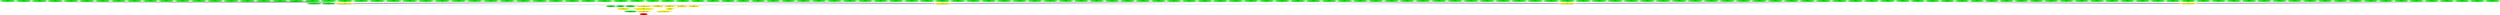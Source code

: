 digraph {
rankdir="BT"
ss_tail_light_16px_unflipped [fillcolor=green style="filled" label="<spriteset>\nss_tail_light_16px_unflipped"]
ss_tail_light_16px_flipped [fillcolor=green style="filled" label="<spriteset>\nss_tail_light_16px_flipped"]
ss_tail_light_empty_unflipped [fillcolor=green style="filled" label="<spriteset>\nss_tail_light_empty_unflipped"]
switch_graphics_layer_tail_light_16px [fillcolor=yellow style="filled" label="<switch>\nswitch_graphics_layer_tail_light_16px"]
switch_cargo_capacity_by_cargo_0 [fillcolor=yellow style="filled" label="<switch>\nswitch_cargo_capacity_by_cargo_0"]
switch_cargo_capacity_by_cargo_1 [fillcolor=yellow style="filled" label="<switch>\nswitch_cargo_capacity_by_cargo_1"]
switch_cargo_capacity_by_cargo_2 [fillcolor=yellow style="filled" label="<switch>\nswitch_cargo_capacity_by_cargo_2"]
switch_cargo_capacity_by_cargo_3 [fillcolor=yellow style="filled" label="<switch>\nswitch_cargo_capacity_by_cargo_3"]
switch_cargo_capacity [fillcolor=yellow style="filled" label="<switch>\nswitch_cargo_capacity"]
open_car_pony_gen_1A_ss_empty_unflipped [fillcolor=green style="filled" label="<spriteset>\nopen_car_pony_gen_1A_ss_empty_unflipped"]
open_car_pony_gen_1A_ss_loading_0_unflipped [fillcolor=green style="filled" label="<spriteset>\nopen_car_pony_gen_1A_ss_loading_0_unflipped"]
open_car_pony_gen_1A_ss_loaded_0_unflipped [fillcolor=green style="filled" label="<spriteset>\nopen_car_pony_gen_1A_ss_loaded_0_unflipped"]
open_car_pony_gen_1A_ss_loading_1_unflipped [fillcolor=green style="filled" label="<spriteset>\nopen_car_pony_gen_1A_ss_loading_1_unflipped"]
open_car_pony_gen_1A_ss_loaded_1_unflipped [fillcolor=green style="filled" label="<spriteset>\nopen_car_pony_gen_1A_ss_loaded_1_unflipped"]
open_car_pony_gen_1A_ss_loading_2_unflipped [fillcolor=green style="filled" label="<spriteset>\nopen_car_pony_gen_1A_ss_loading_2_unflipped"]
open_car_pony_gen_1A_ss_loaded_2_unflipped [fillcolor=green style="filled" label="<spriteset>\nopen_car_pony_gen_1A_ss_loaded_2_unflipped"]
open_car_pony_gen_1A_ss_loading_3_unflipped [fillcolor=green style="filled" label="<spriteset>\nopen_car_pony_gen_1A_ss_loading_3_unflipped"]
open_car_pony_gen_1A_ss_loaded_3_unflipped [fillcolor=green style="filled" label="<spriteset>\nopen_car_pony_gen_1A_ss_loaded_3_unflipped"]
open_car_pony_gen_1A_ss_loading_4_unflipped [fillcolor=green style="filled" label="<spriteset>\nopen_car_pony_gen_1A_ss_loading_4_unflipped"]
open_car_pony_gen_1A_ss_loaded_4_unflipped [fillcolor=green style="filled" label="<spriteset>\nopen_car_pony_gen_1A_ss_loaded_4_unflipped"]
open_car_pony_gen_1A_ss_loading_5_unflipped [fillcolor=green style="filled" label="<spriteset>\nopen_car_pony_gen_1A_ss_loading_5_unflipped"]
open_car_pony_gen_1A_ss_loaded_5_unflipped [fillcolor=green style="filled" label="<spriteset>\nopen_car_pony_gen_1A_ss_loaded_5_unflipped"]
open_car_pony_gen_1A_ss_loading_6_unflipped [fillcolor=green style="filled" label="<spriteset>\nopen_car_pony_gen_1A_ss_loading_6_unflipped"]
open_car_pony_gen_1A_ss_loaded_6_unflipped [fillcolor=green style="filled" label="<spriteset>\nopen_car_pony_gen_1A_ss_loaded_6_unflipped"]
open_car_pony_gen_1A_ss_loading_7_unflipped [fillcolor=green style="filled" label="<spriteset>\nopen_car_pony_gen_1A_ss_loading_7_unflipped"]
open_car_pony_gen_1A_ss_loaded_7_unflipped [fillcolor=green style="filled" label="<spriteset>\nopen_car_pony_gen_1A_ss_loaded_7_unflipped"]
open_car_pony_gen_1A_ss_loading_8_unflipped [fillcolor=green style="filled" label="<spriteset>\nopen_car_pony_gen_1A_ss_loading_8_unflipped"]
open_car_pony_gen_1A_ss_loaded_8_unflipped [fillcolor=green style="filled" label="<spriteset>\nopen_car_pony_gen_1A_ss_loaded_8_unflipped"]
open_car_pony_gen_1A_ss_loading_9_unflipped [fillcolor=green style="filled" label="<spriteset>\nopen_car_pony_gen_1A_ss_loading_9_unflipped"]
open_car_pony_gen_1A_ss_loaded_9_unflipped [fillcolor=green style="filled" label="<spriteset>\nopen_car_pony_gen_1A_ss_loaded_9_unflipped"]
open_car_pony_gen_1A_ss_loading_10_unflipped [fillcolor=green style="filled" label="<spriteset>\nopen_car_pony_gen_1A_ss_loading_10_unflipped"]
open_car_pony_gen_1A_ss_loaded_10_unflipped [fillcolor=green style="filled" label="<spriteset>\nopen_car_pony_gen_1A_ss_loaded_10_unflipped"]
open_car_pony_gen_1A_ss_loading_11_unflipped [fillcolor=green style="filled" label="<spriteset>\nopen_car_pony_gen_1A_ss_loading_11_unflipped"]
open_car_pony_gen_1A_ss_loaded_11_unflipped [fillcolor=green style="filled" label="<spriteset>\nopen_car_pony_gen_1A_ss_loaded_11_unflipped"]
open_car_pony_gen_1A_ss_loading_12_unflipped [fillcolor=green style="filled" label="<spriteset>\nopen_car_pony_gen_1A_ss_loading_12_unflipped"]
open_car_pony_gen_1A_ss_loaded_12_unflipped [fillcolor=green style="filled" label="<spriteset>\nopen_car_pony_gen_1A_ss_loaded_12_unflipped"]
open_car_pony_gen_1A_ss_loading_13_unflipped [fillcolor=green style="filled" label="<spriteset>\nopen_car_pony_gen_1A_ss_loading_13_unflipped"]
open_car_pony_gen_1A_ss_loaded_13_unflipped [fillcolor=green style="filled" label="<spriteset>\nopen_car_pony_gen_1A_ss_loaded_13_unflipped"]
open_car_pony_gen_1A_ss_loading_14_unflipped [fillcolor=green style="filled" label="<spriteset>\nopen_car_pony_gen_1A_ss_loading_14_unflipped"]
open_car_pony_gen_1A_ss_loaded_14_unflipped [fillcolor=green style="filled" label="<spriteset>\nopen_car_pony_gen_1A_ss_loaded_14_unflipped"]
open_car_pony_gen_1A_ss_loading_15_unflipped [fillcolor=green style="filled" label="<spriteset>\nopen_car_pony_gen_1A_ss_loading_15_unflipped"]
open_car_pony_gen_1A_ss_loaded_15_unflipped [fillcolor=green style="filled" label="<spriteset>\nopen_car_pony_gen_1A_ss_loaded_15_unflipped"]
open_car_pony_gen_1A_ss_loading_16_unflipped [fillcolor=green style="filled" label="<spriteset>\nopen_car_pony_gen_1A_ss_loading_16_unflipped"]
open_car_pony_gen_1A_ss_loaded_16_unflipped [fillcolor=green style="filled" label="<spriteset>\nopen_car_pony_gen_1A_ss_loaded_16_unflipped"]
open_car_pony_gen_1A_ss_loading_17_unflipped [fillcolor=green style="filled" label="<spriteset>\nopen_car_pony_gen_1A_ss_loading_17_unflipped"]
open_car_pony_gen_1A_ss_loaded_17_unflipped [fillcolor=green style="filled" label="<spriteset>\nopen_car_pony_gen_1A_ss_loaded_17_unflipped"]
open_car_pony_gen_1A_ss_loading_18_unflipped [fillcolor=green style="filled" label="<spriteset>\nopen_car_pony_gen_1A_ss_loading_18_unflipped"]
open_car_pony_gen_1A_ss_loaded_18_unflipped [fillcolor=green style="filled" label="<spriteset>\nopen_car_pony_gen_1A_ss_loaded_18_unflipped"]
open_car_pony_gen_1A_ss_loading_19_unflipped [fillcolor=green style="filled" label="<spriteset>\nopen_car_pony_gen_1A_ss_loading_19_unflipped"]
open_car_pony_gen_1A_ss_loaded_19_unflipped [fillcolor=green style="filled" label="<spriteset>\nopen_car_pony_gen_1A_ss_loaded_19_unflipped"]
open_car_pony_gen_1A_ss_loading_20_unflipped [fillcolor=green style="filled" label="<spriteset>\nopen_car_pony_gen_1A_ss_loading_20_unflipped"]
open_car_pony_gen_1A_ss_loaded_20_unflipped [fillcolor=green style="filled" label="<spriteset>\nopen_car_pony_gen_1A_ss_loaded_20_unflipped"]
open_car_pony_gen_1A_ss_loading_21_unflipped [fillcolor=green style="filled" label="<spriteset>\nopen_car_pony_gen_1A_ss_loading_21_unflipped"]
open_car_pony_gen_1A_ss_loaded_21_unflipped [fillcolor=green style="filled" label="<spriteset>\nopen_car_pony_gen_1A_ss_loaded_21_unflipped"]
open_car_pony_gen_1A_ss_loading_22_unflipped [fillcolor=green style="filled" label="<spriteset>\nopen_car_pony_gen_1A_ss_loading_22_unflipped"]
open_car_pony_gen_1A_ss_loaded_22_unflipped [fillcolor=green style="filled" label="<spriteset>\nopen_car_pony_gen_1A_ss_loaded_22_unflipped"]
open_car_pony_gen_1A_ss_loading_23_unflipped [fillcolor=green style="filled" label="<spriteset>\nopen_car_pony_gen_1A_ss_loading_23_unflipped"]
open_car_pony_gen_1A_ss_loaded_23_unflipped [fillcolor=green style="filled" label="<spriteset>\nopen_car_pony_gen_1A_ss_loaded_23_unflipped"]
open_car_pony_gen_1A_ss_loading_24_unflipped [fillcolor=green style="filled" label="<spriteset>\nopen_car_pony_gen_1A_ss_loading_24_unflipped"]
open_car_pony_gen_1A_ss_loaded_24_unflipped [fillcolor=green style="filled" label="<spriteset>\nopen_car_pony_gen_1A_ss_loaded_24_unflipped"]
open_car_pony_gen_1A_ss_loading_25_unflipped [fillcolor=green style="filled" label="<spriteset>\nopen_car_pony_gen_1A_ss_loading_25_unflipped"]
open_car_pony_gen_1A_ss_loaded_25_unflipped [fillcolor=green style="filled" label="<spriteset>\nopen_car_pony_gen_1A_ss_loaded_25_unflipped"]
open_car_pony_gen_1A_ss_loading_26_unflipped [fillcolor=green style="filled" label="<spriteset>\nopen_car_pony_gen_1A_ss_loading_26_unflipped"]
open_car_pony_gen_1A_ss_loaded_26_unflipped [fillcolor=green style="filled" label="<spriteset>\nopen_car_pony_gen_1A_ss_loaded_26_unflipped"]
open_car_pony_gen_1A_ss_loading_27_unflipped [fillcolor=green style="filled" label="<spriteset>\nopen_car_pony_gen_1A_ss_loading_27_unflipped"]
open_car_pony_gen_1A_ss_loaded_27_unflipped [fillcolor=green style="filled" label="<spriteset>\nopen_car_pony_gen_1A_ss_loaded_27_unflipped"]
open_car_pony_gen_1A_ss_loading_28_unflipped [fillcolor=green style="filled" label="<spriteset>\nopen_car_pony_gen_1A_ss_loading_28_unflipped"]
open_car_pony_gen_1A_ss_loaded_28_unflipped [fillcolor=green style="filled" label="<spriteset>\nopen_car_pony_gen_1A_ss_loaded_28_unflipped"]
open_car_pony_gen_1A_ss_loading_29_unflipped [fillcolor=green style="filled" label="<spriteset>\nopen_car_pony_gen_1A_ss_loading_29_unflipped"]
open_car_pony_gen_1A_ss_loaded_29_unflipped [fillcolor=green style="filled" label="<spriteset>\nopen_car_pony_gen_1A_ss_loaded_29_unflipped"]
open_car_pony_gen_1A_ss_loading_30_unflipped [fillcolor=green style="filled" label="<spriteset>\nopen_car_pony_gen_1A_ss_loading_30_unflipped"]
open_car_pony_gen_1A_ss_loaded_30_unflipped [fillcolor=green style="filled" label="<spriteset>\nopen_car_pony_gen_1A_ss_loaded_30_unflipped"]
open_car_pony_gen_1A_ss_loading_31_unflipped [fillcolor=green style="filled" label="<spriteset>\nopen_car_pony_gen_1A_ss_loading_31_unflipped"]
open_car_pony_gen_1A_ss_loaded_31_unflipped [fillcolor=green style="filled" label="<spriteset>\nopen_car_pony_gen_1A_ss_loaded_31_unflipped"]
open_car_pony_gen_1A_ss_loading_32_unflipped [fillcolor=green style="filled" label="<spriteset>\nopen_car_pony_gen_1A_ss_loading_32_unflipped"]
open_car_pony_gen_1A_ss_loaded_32_unflipped [fillcolor=green style="filled" label="<spriteset>\nopen_car_pony_gen_1A_ss_loaded_32_unflipped"]
open_car_pony_gen_1A_ss_loading_33_unflipped [fillcolor=green style="filled" label="<spriteset>\nopen_car_pony_gen_1A_ss_loading_33_unflipped"]
open_car_pony_gen_1A_ss_loaded_33_unflipped [fillcolor=green style="filled" label="<spriteset>\nopen_car_pony_gen_1A_ss_loaded_33_unflipped"]
open_car_pony_gen_1A_ss_loading_34_unflipped [fillcolor=green style="filled" label="<spriteset>\nopen_car_pony_gen_1A_ss_loading_34_unflipped"]
open_car_pony_gen_1A_ss_loaded_34_unflipped [fillcolor=green style="filled" label="<spriteset>\nopen_car_pony_gen_1A_ss_loaded_34_unflipped"]
open_car_pony_gen_1A_ss_loading_35_unflipped [fillcolor=green style="filled" label="<spriteset>\nopen_car_pony_gen_1A_ss_loading_35_unflipped"]
open_car_pony_gen_1A_ss_loaded_35_unflipped [fillcolor=green style="filled" label="<spriteset>\nopen_car_pony_gen_1A_ss_loaded_35_unflipped"]
open_car_pony_gen_1A_ss_loading_36_unflipped [fillcolor=green style="filled" label="<spriteset>\nopen_car_pony_gen_1A_ss_loading_36_unflipped"]
open_car_pony_gen_1A_ss_loaded_36_unflipped [fillcolor=green style="filled" label="<spriteset>\nopen_car_pony_gen_1A_ss_loaded_36_unflipped"]
open_car_pony_gen_1A_ss_loading_37_unflipped [fillcolor=green style="filled" label="<spriteset>\nopen_car_pony_gen_1A_ss_loading_37_unflipped"]
open_car_pony_gen_1A_ss_loaded_37_unflipped [fillcolor=green style="filled" label="<spriteset>\nopen_car_pony_gen_1A_ss_loaded_37_unflipped"]
open_car_pony_gen_1A_ss_loading_38_unflipped [fillcolor=green style="filled" label="<spriteset>\nopen_car_pony_gen_1A_ss_loading_38_unflipped"]
open_car_pony_gen_1A_ss_loaded_38_unflipped [fillcolor=green style="filled" label="<spriteset>\nopen_car_pony_gen_1A_ss_loaded_38_unflipped"]
open_car_pony_gen_1A_ss_loading_39_unflipped [fillcolor=green style="filled" label="<spriteset>\nopen_car_pony_gen_1A_ss_loading_39_unflipped"]
open_car_pony_gen_1A_ss_loaded_39_unflipped [fillcolor=green style="filled" label="<spriteset>\nopen_car_pony_gen_1A_ss_loaded_39_unflipped"]
open_car_pony_gen_1A_ss_empty_flipped [fillcolor=green style="filled" label="<spriteset>\nopen_car_pony_gen_1A_ss_empty_flipped"]
open_car_pony_gen_1A_ss_loading_0_flipped [fillcolor=green style="filled" label="<spriteset>\nopen_car_pony_gen_1A_ss_loading_0_flipped"]
open_car_pony_gen_1A_ss_loaded_0_flipped [fillcolor=green style="filled" label="<spriteset>\nopen_car_pony_gen_1A_ss_loaded_0_flipped"]
open_car_pony_gen_1A_ss_loading_1_flipped [fillcolor=green style="filled" label="<spriteset>\nopen_car_pony_gen_1A_ss_loading_1_flipped"]
open_car_pony_gen_1A_ss_loaded_1_flipped [fillcolor=green style="filled" label="<spriteset>\nopen_car_pony_gen_1A_ss_loaded_1_flipped"]
open_car_pony_gen_1A_ss_loading_2_flipped [fillcolor=green style="filled" label="<spriteset>\nopen_car_pony_gen_1A_ss_loading_2_flipped"]
open_car_pony_gen_1A_ss_loaded_2_flipped [fillcolor=green style="filled" label="<spriteset>\nopen_car_pony_gen_1A_ss_loaded_2_flipped"]
open_car_pony_gen_1A_ss_loading_3_flipped [fillcolor=green style="filled" label="<spriteset>\nopen_car_pony_gen_1A_ss_loading_3_flipped"]
open_car_pony_gen_1A_ss_loaded_3_flipped [fillcolor=green style="filled" label="<spriteset>\nopen_car_pony_gen_1A_ss_loaded_3_flipped"]
open_car_pony_gen_1A_ss_loading_4_flipped [fillcolor=green style="filled" label="<spriteset>\nopen_car_pony_gen_1A_ss_loading_4_flipped"]
open_car_pony_gen_1A_ss_loaded_4_flipped [fillcolor=green style="filled" label="<spriteset>\nopen_car_pony_gen_1A_ss_loaded_4_flipped"]
open_car_pony_gen_1A_ss_loading_5_flipped [fillcolor=green style="filled" label="<spriteset>\nopen_car_pony_gen_1A_ss_loading_5_flipped"]
open_car_pony_gen_1A_ss_loaded_5_flipped [fillcolor=green style="filled" label="<spriteset>\nopen_car_pony_gen_1A_ss_loaded_5_flipped"]
open_car_pony_gen_1A_ss_loading_6_flipped [fillcolor=green style="filled" label="<spriteset>\nopen_car_pony_gen_1A_ss_loading_6_flipped"]
open_car_pony_gen_1A_ss_loaded_6_flipped [fillcolor=green style="filled" label="<spriteset>\nopen_car_pony_gen_1A_ss_loaded_6_flipped"]
open_car_pony_gen_1A_ss_loading_7_flipped [fillcolor=green style="filled" label="<spriteset>\nopen_car_pony_gen_1A_ss_loading_7_flipped"]
open_car_pony_gen_1A_ss_loaded_7_flipped [fillcolor=green style="filled" label="<spriteset>\nopen_car_pony_gen_1A_ss_loaded_7_flipped"]
open_car_pony_gen_1A_ss_loading_8_flipped [fillcolor=green style="filled" label="<spriteset>\nopen_car_pony_gen_1A_ss_loading_8_flipped"]
open_car_pony_gen_1A_ss_loaded_8_flipped [fillcolor=green style="filled" label="<spriteset>\nopen_car_pony_gen_1A_ss_loaded_8_flipped"]
open_car_pony_gen_1A_ss_loading_9_flipped [fillcolor=green style="filled" label="<spriteset>\nopen_car_pony_gen_1A_ss_loading_9_flipped"]
open_car_pony_gen_1A_ss_loaded_9_flipped [fillcolor=green style="filled" label="<spriteset>\nopen_car_pony_gen_1A_ss_loaded_9_flipped"]
open_car_pony_gen_1A_ss_loading_10_flipped [fillcolor=green style="filled" label="<spriteset>\nopen_car_pony_gen_1A_ss_loading_10_flipped"]
open_car_pony_gen_1A_ss_loaded_10_flipped [fillcolor=green style="filled" label="<spriteset>\nopen_car_pony_gen_1A_ss_loaded_10_flipped"]
open_car_pony_gen_1A_ss_loading_11_flipped [fillcolor=green style="filled" label="<spriteset>\nopen_car_pony_gen_1A_ss_loading_11_flipped"]
open_car_pony_gen_1A_ss_loaded_11_flipped [fillcolor=green style="filled" label="<spriteset>\nopen_car_pony_gen_1A_ss_loaded_11_flipped"]
open_car_pony_gen_1A_ss_loading_12_flipped [fillcolor=green style="filled" label="<spriteset>\nopen_car_pony_gen_1A_ss_loading_12_flipped"]
open_car_pony_gen_1A_ss_loaded_12_flipped [fillcolor=green style="filled" label="<spriteset>\nopen_car_pony_gen_1A_ss_loaded_12_flipped"]
open_car_pony_gen_1A_ss_loading_13_flipped [fillcolor=green style="filled" label="<spriteset>\nopen_car_pony_gen_1A_ss_loading_13_flipped"]
open_car_pony_gen_1A_ss_loaded_13_flipped [fillcolor=green style="filled" label="<spriteset>\nopen_car_pony_gen_1A_ss_loaded_13_flipped"]
open_car_pony_gen_1A_ss_loading_14_flipped [fillcolor=green style="filled" label="<spriteset>\nopen_car_pony_gen_1A_ss_loading_14_flipped"]
open_car_pony_gen_1A_ss_loaded_14_flipped [fillcolor=green style="filled" label="<spriteset>\nopen_car_pony_gen_1A_ss_loaded_14_flipped"]
open_car_pony_gen_1A_ss_loading_15_flipped [fillcolor=green style="filled" label="<spriteset>\nopen_car_pony_gen_1A_ss_loading_15_flipped"]
open_car_pony_gen_1A_ss_loaded_15_flipped [fillcolor=green style="filled" label="<spriteset>\nopen_car_pony_gen_1A_ss_loaded_15_flipped"]
open_car_pony_gen_1A_ss_loading_16_flipped [fillcolor=green style="filled" label="<spriteset>\nopen_car_pony_gen_1A_ss_loading_16_flipped"]
open_car_pony_gen_1A_ss_loaded_16_flipped [fillcolor=green style="filled" label="<spriteset>\nopen_car_pony_gen_1A_ss_loaded_16_flipped"]
open_car_pony_gen_1A_ss_loading_17_flipped [fillcolor=green style="filled" label="<spriteset>\nopen_car_pony_gen_1A_ss_loading_17_flipped"]
open_car_pony_gen_1A_ss_loaded_17_flipped [fillcolor=green style="filled" label="<spriteset>\nopen_car_pony_gen_1A_ss_loaded_17_flipped"]
open_car_pony_gen_1A_ss_loading_18_flipped [fillcolor=green style="filled" label="<spriteset>\nopen_car_pony_gen_1A_ss_loading_18_flipped"]
open_car_pony_gen_1A_ss_loaded_18_flipped [fillcolor=green style="filled" label="<spriteset>\nopen_car_pony_gen_1A_ss_loaded_18_flipped"]
open_car_pony_gen_1A_ss_loading_19_flipped [fillcolor=green style="filled" label="<spriteset>\nopen_car_pony_gen_1A_ss_loading_19_flipped"]
open_car_pony_gen_1A_ss_loaded_19_flipped [fillcolor=green style="filled" label="<spriteset>\nopen_car_pony_gen_1A_ss_loaded_19_flipped"]
open_car_pony_gen_1A_ss_loading_20_flipped [fillcolor=green style="filled" label="<spriteset>\nopen_car_pony_gen_1A_ss_loading_20_flipped"]
open_car_pony_gen_1A_ss_loaded_20_flipped [fillcolor=green style="filled" label="<spriteset>\nopen_car_pony_gen_1A_ss_loaded_20_flipped"]
open_car_pony_gen_1A_ss_loading_21_flipped [fillcolor=green style="filled" label="<spriteset>\nopen_car_pony_gen_1A_ss_loading_21_flipped"]
open_car_pony_gen_1A_ss_loaded_21_flipped [fillcolor=green style="filled" label="<spriteset>\nopen_car_pony_gen_1A_ss_loaded_21_flipped"]
open_car_pony_gen_1A_ss_loading_22_flipped [fillcolor=green style="filled" label="<spriteset>\nopen_car_pony_gen_1A_ss_loading_22_flipped"]
open_car_pony_gen_1A_ss_loaded_22_flipped [fillcolor=green style="filled" label="<spriteset>\nopen_car_pony_gen_1A_ss_loaded_22_flipped"]
open_car_pony_gen_1A_ss_loading_23_flipped [fillcolor=green style="filled" label="<spriteset>\nopen_car_pony_gen_1A_ss_loading_23_flipped"]
open_car_pony_gen_1A_ss_loaded_23_flipped [fillcolor=green style="filled" label="<spriteset>\nopen_car_pony_gen_1A_ss_loaded_23_flipped"]
open_car_pony_gen_1A_ss_loading_24_flipped [fillcolor=green style="filled" label="<spriteset>\nopen_car_pony_gen_1A_ss_loading_24_flipped"]
open_car_pony_gen_1A_ss_loaded_24_flipped [fillcolor=green style="filled" label="<spriteset>\nopen_car_pony_gen_1A_ss_loaded_24_flipped"]
open_car_pony_gen_1A_ss_loading_25_flipped [fillcolor=green style="filled" label="<spriteset>\nopen_car_pony_gen_1A_ss_loading_25_flipped"]
open_car_pony_gen_1A_ss_loaded_25_flipped [fillcolor=green style="filled" label="<spriteset>\nopen_car_pony_gen_1A_ss_loaded_25_flipped"]
open_car_pony_gen_1A_ss_loading_26_flipped [fillcolor=green style="filled" label="<spriteset>\nopen_car_pony_gen_1A_ss_loading_26_flipped"]
open_car_pony_gen_1A_ss_loaded_26_flipped [fillcolor=green style="filled" label="<spriteset>\nopen_car_pony_gen_1A_ss_loaded_26_flipped"]
open_car_pony_gen_1A_ss_loading_27_flipped [fillcolor=green style="filled" label="<spriteset>\nopen_car_pony_gen_1A_ss_loading_27_flipped"]
open_car_pony_gen_1A_ss_loaded_27_flipped [fillcolor=green style="filled" label="<spriteset>\nopen_car_pony_gen_1A_ss_loaded_27_flipped"]
open_car_pony_gen_1A_ss_loading_28_flipped [fillcolor=green style="filled" label="<spriteset>\nopen_car_pony_gen_1A_ss_loading_28_flipped"]
open_car_pony_gen_1A_ss_loaded_28_flipped [fillcolor=green style="filled" label="<spriteset>\nopen_car_pony_gen_1A_ss_loaded_28_flipped"]
open_car_pony_gen_1A_ss_loading_29_flipped [fillcolor=green style="filled" label="<spriteset>\nopen_car_pony_gen_1A_ss_loading_29_flipped"]
open_car_pony_gen_1A_ss_loaded_29_flipped [fillcolor=green style="filled" label="<spriteset>\nopen_car_pony_gen_1A_ss_loaded_29_flipped"]
open_car_pony_gen_1A_ss_loading_30_flipped [fillcolor=green style="filled" label="<spriteset>\nopen_car_pony_gen_1A_ss_loading_30_flipped"]
open_car_pony_gen_1A_ss_loaded_30_flipped [fillcolor=green style="filled" label="<spriteset>\nopen_car_pony_gen_1A_ss_loaded_30_flipped"]
open_car_pony_gen_1A_ss_loading_31_flipped [fillcolor=green style="filled" label="<spriteset>\nopen_car_pony_gen_1A_ss_loading_31_flipped"]
open_car_pony_gen_1A_ss_loaded_31_flipped [fillcolor=green style="filled" label="<spriteset>\nopen_car_pony_gen_1A_ss_loaded_31_flipped"]
open_car_pony_gen_1A_ss_loading_32_flipped [fillcolor=green style="filled" label="<spriteset>\nopen_car_pony_gen_1A_ss_loading_32_flipped"]
open_car_pony_gen_1A_ss_loaded_32_flipped [fillcolor=green style="filled" label="<spriteset>\nopen_car_pony_gen_1A_ss_loaded_32_flipped"]
open_car_pony_gen_1A_ss_loading_33_flipped [fillcolor=green style="filled" label="<spriteset>\nopen_car_pony_gen_1A_ss_loading_33_flipped"]
open_car_pony_gen_1A_ss_loaded_33_flipped [fillcolor=green style="filled" label="<spriteset>\nopen_car_pony_gen_1A_ss_loaded_33_flipped"]
open_car_pony_gen_1A_ss_loading_34_flipped [fillcolor=green style="filled" label="<spriteset>\nopen_car_pony_gen_1A_ss_loading_34_flipped"]
open_car_pony_gen_1A_ss_loaded_34_flipped [fillcolor=green style="filled" label="<spriteset>\nopen_car_pony_gen_1A_ss_loaded_34_flipped"]
open_car_pony_gen_1A_ss_loading_35_flipped [fillcolor=green style="filled" label="<spriteset>\nopen_car_pony_gen_1A_ss_loading_35_flipped"]
open_car_pony_gen_1A_ss_loaded_35_flipped [fillcolor=green style="filled" label="<spriteset>\nopen_car_pony_gen_1A_ss_loaded_35_flipped"]
open_car_pony_gen_1A_ss_loading_36_flipped [fillcolor=green style="filled" label="<spriteset>\nopen_car_pony_gen_1A_ss_loading_36_flipped"]
open_car_pony_gen_1A_ss_loaded_36_flipped [fillcolor=green style="filled" label="<spriteset>\nopen_car_pony_gen_1A_ss_loaded_36_flipped"]
open_car_pony_gen_1A_ss_loading_37_flipped [fillcolor=green style="filled" label="<spriteset>\nopen_car_pony_gen_1A_ss_loading_37_flipped"]
open_car_pony_gen_1A_ss_loaded_37_flipped [fillcolor=green style="filled" label="<spriteset>\nopen_car_pony_gen_1A_ss_loaded_37_flipped"]
open_car_pony_gen_1A_ss_loading_38_flipped [fillcolor=green style="filled" label="<spriteset>\nopen_car_pony_gen_1A_ss_loading_38_flipped"]
open_car_pony_gen_1A_ss_loaded_38_flipped [fillcolor=green style="filled" label="<spriteset>\nopen_car_pony_gen_1A_ss_loaded_38_flipped"]
open_car_pony_gen_1A_ss_loading_39_flipped [fillcolor=green style="filled" label="<spriteset>\nopen_car_pony_gen_1A_ss_loading_39_flipped"]
open_car_pony_gen_1A_ss_loaded_39_flipped [fillcolor=green style="filled" label="<spriteset>\nopen_car_pony_gen_1A_ss_loaded_39_flipped"]
open_car_pony_gen_1A_switch_cargo_loading_unflipped [fillcolor=yellow style="filled" label="<switch>\nopen_car_pony_gen_1A_switch_cargo_loading_unflipped"]
open_car_pony_gen_1A_switch_cargo_loading_flipped [fillcolor=yellow style="filled" label="<switch>\nopen_car_pony_gen_1A_switch_cargo_loading_flipped"]
open_car_pony_gen_1A_switch_cargo_loaded_unflipped [fillcolor=yellow style="filled" label="<switch>\nopen_car_pony_gen_1A_switch_cargo_loaded_unflipped"]
open_car_pony_gen_1A_switch_cargo_loaded_flipped [fillcolor=yellow style="filled" label="<switch>\nopen_car_pony_gen_1A_switch_cargo_loaded_flipped"]
open_car_pony_gen_1A_switch_graphics_vehicle [fillcolor=yellow style="filled" label="<switch>\nopen_car_pony_gen_1A_switch_graphics_vehicle"]
open_car_pony_gen_1A_ss_purchase [fillcolor=green style="filled" label="<spriteset>\nopen_car_pony_gen_1A_ss_purchase"]
open_car_pony_gen_1A_switch_set_layers_register_more_sprites [fillcolor=yellow style="filled" label="<switch>\nopen_car_pony_gen_1A_switch_set_layers_register_more_sprites"]
open_car_pony_gen_1A_switch_graphics [fillcolor=yellow style="filled" label="<switch>\nopen_car_pony_gen_1A_switch_graphics"]
open_car_pony_gen_1A_switch_cargo_capacity [fillcolor=yellow style="filled" label="<switch>\nopen_car_pony_gen_1A_switch_cargo_capacity"]
open_car_pony_gen_1A [fillcolor=red style="filled" label="<FEAT_TRAINS 820>\nopen_car_pony_gen_1A"]
open_car_pony_gen_1A_switch_cargo_loaded_unflipped->open_car_pony_gen_1A_ss_loaded_29_unflipped
open_car_pony_gen_1A_switch_cargo_loaded_unflipped->open_car_pony_gen_1A_ss_loaded_12_unflipped
open_car_pony_gen_1A_switch_cargo_loading_unflipped->open_car_pony_gen_1A_ss_loading_15_unflipped
open_car_pony_gen_1A_switch_cargo_capacity->switch_cargo_capacity
open_car_pony_gen_1A_switch_cargo_loaded_unflipped->open_car_pony_gen_1A_ss_loaded_30_unflipped
open_car_pony_gen_1A_switch_cargo_loading_unflipped->open_car_pony_gen_1A_ss_loading_26_unflipped
open_car_pony_gen_1A_switch_cargo_loaded_unflipped->open_car_pony_gen_1A_ss_loaded_26_unflipped
open_car_pony_gen_1A_switch_cargo_loading_unflipped->open_car_pony_gen_1A_ss_loading_0_unflipped
open_car_pony_gen_1A_switch_cargo_loaded_unflipped->open_car_pony_gen_1A_ss_loaded_20_unflipped
open_car_pony_gen_1A_switch_cargo_loaded_flipped->open_car_pony_gen_1A_ss_loaded_1_flipped
open_car_pony_gen_1A_switch_cargo_loaded_unflipped->open_car_pony_gen_1A_ss_loaded_5_unflipped
open_car_pony_gen_1A_switch_cargo_loaded_flipped->open_car_pony_gen_1A_ss_loaded_17_flipped
open_car_pony_gen_1A_switch_cargo_loading_unflipped->open_car_pony_gen_1A_ss_loading_18_unflipped
open_car_pony_gen_1A_switch_cargo_loading_flipped->open_car_pony_gen_1A_ss_loading_36_flipped
open_car_pony_gen_1A_switch_cargo_loading_unflipped->open_car_pony_gen_1A_ss_loading_24_unflipped
open_car_pony_gen_1A_switch_cargo_loaded_unflipped->open_car_pony_gen_1A_ss_loaded_37_unflipped
open_car_pony_gen_1A_switch_set_layers_register_more_sprites->open_car_pony_gen_1A_switch_graphics_vehicle
open_car_pony_gen_1A_switch_cargo_loading_unflipped->open_car_pony_gen_1A_ss_loading_33_unflipped
open_car_pony_gen_1A_switch_cargo_loaded_flipped->open_car_pony_gen_1A_ss_loaded_29_flipped
open_car_pony_gen_1A_switch_cargo_loading_unflipped->open_car_pony_gen_1A_ss_loading_35_unflipped
open_car_pony_gen_1A_switch_cargo_loading_unflipped->open_car_pony_gen_1A_ss_loading_13_unflipped
open_car_pony_gen_1A_switch_cargo_loading_unflipped->open_car_pony_gen_1A_ss_loading_14_unflipped
open_car_pony_gen_1A_switch_graphics_vehicle->open_car_pony_gen_1A_switch_cargo_loaded_unflipped
open_car_pony_gen_1A_switch_cargo_loaded_unflipped->open_car_pony_gen_1A_ss_loaded_38_unflipped
open_car_pony_gen_1A_switch_cargo_loaded_flipped->open_car_pony_gen_1A_ss_loaded_35_flipped
open_car_pony_gen_1A_switch_cargo_loading_flipped->open_car_pony_gen_1A_ss_loading_30_flipped
open_car_pony_gen_1A_switch_cargo_loading_flipped->open_car_pony_gen_1A_ss_loading_24_flipped
open_car_pony_gen_1A_switch_cargo_loading_flipped->open_car_pony_gen_1A_ss_loading_25_flipped
open_car_pony_gen_1A_switch_cargo_loading_flipped->open_car_pony_gen_1A_ss_loading_22_flipped
open_car_pony_gen_1A_switch_cargo_loading_unflipped->open_car_pony_gen_1A_ss_loading_6_unflipped
open_car_pony_gen_1A_switch_cargo_loading_unflipped->open_car_pony_gen_1A_ss_loading_28_unflipped
open_car_pony_gen_1A_switch_graphics_vehicle->open_car_pony_gen_1A_switch_cargo_loading_flipped
open_car_pony_gen_1A_switch_cargo_loaded_flipped->open_car_pony_gen_1A_ss_loaded_39_flipped
open_car_pony_gen_1A_switch_cargo_loading_flipped->open_car_pony_gen_1A_ss_loading_10_flipped
open_car_pony_gen_1A_switch_cargo_loading_unflipped->open_car_pony_gen_1A_ss_loading_7_unflipped
open_car_pony_gen_1A_switch_cargo_loaded_unflipped->open_car_pony_gen_1A_ss_loaded_13_unflipped
open_car_pony_gen_1A_switch_cargo_loaded_flipped->open_car_pony_gen_1A_ss_loaded_10_flipped
open_car_pony_gen_1A_switch_cargo_loading_flipped->open_car_pony_gen_1A_ss_loading_1_flipped
open_car_pony_gen_1A_switch_cargo_loading_unflipped->open_car_pony_gen_1A_ss_loading_36_unflipped
open_car_pony_gen_1A_switch_cargo_loaded_unflipped->open_car_pony_gen_1A_ss_loaded_0_unflipped
open_car_pony_gen_1A_switch_cargo_loading_flipped->open_car_pony_gen_1A_ss_loading_4_flipped
open_car_pony_gen_1A_switch_cargo_loading_unflipped->open_car_pony_gen_1A_ss_loading_34_unflipped
open_car_pony_gen_1A_switch_cargo_loading_unflipped->open_car_pony_gen_1A_ss_loading_10_unflipped
switch_graphics_layer_tail_light_16px->ss_tail_light_16px_flipped
open_car_pony_gen_1A_switch_cargo_loading_unflipped->open_car_pony_gen_1A_ss_loading_30_unflipped
open_car_pony_gen_1A_switch_cargo_loading_flipped->open_car_pony_gen_1A_ss_loading_20_flipped
open_car_pony_gen_1A_switch_cargo_loaded_flipped->open_car_pony_gen_1A_ss_loaded_2_flipped
open_car_pony_gen_1A_switch_cargo_loading_flipped->open_car_pony_gen_1A_ss_loading_2_flipped
open_car_pony_gen_1A_switch_cargo_loaded_flipped->open_car_pony_gen_1A_ss_loaded_8_flipped
open_car_pony_gen_1A_switch_cargo_loading_unflipped->open_car_pony_gen_1A_ss_loading_31_unflipped
open_car_pony_gen_1A_switch_cargo_loading_flipped->open_car_pony_gen_1A_ss_loading_38_flipped
open_car_pony_gen_1A_switch_cargo_loading_flipped->open_car_pony_gen_1A_ss_loading_17_flipped
open_car_pony_gen_1A_switch_cargo_loaded_unflipped->open_car_pony_gen_1A_ss_loaded_24_unflipped
open_car_pony_gen_1A_switch_cargo_loaded_flipped->open_car_pony_gen_1A_ss_loaded_16_flipped
open_car_pony_gen_1A->open_car_pony_gen_1A_ss_purchase
switch_cargo_capacity->switch_cargo_capacity_by_cargo_1
open_car_pony_gen_1A_switch_cargo_loaded_flipped->open_car_pony_gen_1A_ss_loaded_31_flipped
open_car_pony_gen_1A_switch_cargo_loading_unflipped->open_car_pony_gen_1A_ss_loading_2_unflipped
open_car_pony_gen_1A_switch_cargo_loaded_flipped->open_car_pony_gen_1A_ss_loaded_15_flipped
open_car_pony_gen_1A_switch_cargo_loaded_unflipped->open_car_pony_gen_1A_ss_loaded_35_unflipped
open_car_pony_gen_1A_switch_cargo_loaded_flipped->open_car_pony_gen_1A_ss_loaded_0_flipped
open_car_pony_gen_1A_switch_graphics->switch_graphics_layer_tail_light_16px
open_car_pony_gen_1A_switch_cargo_loaded_unflipped->open_car_pony_gen_1A_ss_loaded_1_unflipped
open_car_pony_gen_1A_switch_cargo_loading_flipped->open_car_pony_gen_1A_ss_loading_12_flipped
open_car_pony_gen_1A_switch_cargo_loaded_flipped->open_car_pony_gen_1A_ss_loaded_5_flipped
open_car_pony_gen_1A_switch_cargo_loading_unflipped->open_car_pony_gen_1A_ss_loading_37_unflipped
open_car_pony_gen_1A_switch_cargo_loading_flipped->open_car_pony_gen_1A_ss_loading_26_flipped
open_car_pony_gen_1A_switch_cargo_loaded_unflipped->open_car_pony_gen_1A_ss_loaded_22_unflipped
open_car_pony_gen_1A_switch_cargo_loading_flipped->open_car_pony_gen_1A_ss_loading_33_flipped
open_car_pony_gen_1A_switch_cargo_loading_unflipped->open_car_pony_gen_1A_ss_loading_25_unflipped
open_car_pony_gen_1A_switch_cargo_loaded_unflipped->open_car_pony_gen_1A_ss_loaded_19_unflipped
open_car_pony_gen_1A_switch_cargo_loaded_flipped->open_car_pony_gen_1A_ss_loaded_22_flipped
open_car_pony_gen_1A_switch_cargo_loading_flipped->open_car_pony_gen_1A_ss_loading_15_flipped
open_car_pony_gen_1A_switch_cargo_loading_flipped->open_car_pony_gen_1A_ss_loading_11_flipped
open_car_pony_gen_1A_switch_cargo_loaded_flipped->open_car_pony_gen_1A_ss_loaded_19_flipped
open_car_pony_gen_1A_switch_cargo_loaded_unflipped->open_car_pony_gen_1A_ss_loaded_31_unflipped
open_car_pony_gen_1A_switch_cargo_loading_unflipped->open_car_pony_gen_1A_ss_loading_4_unflipped
open_car_pony_gen_1A_switch_cargo_loaded_flipped->open_car_pony_gen_1A_ss_loaded_37_flipped
open_car_pony_gen_1A_switch_cargo_loading_flipped->open_car_pony_gen_1A_ss_loading_23_flipped
open_car_pony_gen_1A_switch_cargo_loading_unflipped->open_car_pony_gen_1A_ss_loading_39_unflipped
open_car_pony_gen_1A_switch_cargo_loading_unflipped->open_car_pony_gen_1A_ss_loading_17_unflipped
open_car_pony_gen_1A_switch_cargo_loaded_unflipped->open_car_pony_gen_1A_ss_loaded_32_unflipped
open_car_pony_gen_1A_switch_cargo_loading_flipped->open_car_pony_gen_1A_ss_loading_14_flipped
open_car_pony_gen_1A_switch_cargo_loaded_flipped->open_car_pony_gen_1A_ss_loaded_36_flipped
switch_graphics_layer_tail_light_16px->ss_tail_light_empty_unflipped
open_car_pony_gen_1A_switch_cargo_loading_unflipped->open_car_pony_gen_1A_ss_loading_8_unflipped
open_car_pony_gen_1A_switch_cargo_loaded_unflipped->open_car_pony_gen_1A_ss_loaded_8_unflipped
open_car_pony_gen_1A_switch_cargo_loading_unflipped->open_car_pony_gen_1A_ss_loading_12_unflipped
open_car_pony_gen_1A_switch_cargo_loading_unflipped->open_car_pony_gen_1A_ss_loading_19_unflipped
open_car_pony_gen_1A_switch_cargo_loaded_unflipped->open_car_pony_gen_1A_ss_loaded_15_unflipped
open_car_pony_gen_1A_switch_cargo_loading_unflipped->open_car_pony_gen_1A_ss_loading_22_unflipped
open_car_pony_gen_1A_switch_cargo_loaded_unflipped->open_car_pony_gen_1A_ss_loaded_10_unflipped
open_car_pony_gen_1A_switch_cargo_loaded_flipped->open_car_pony_gen_1A_ss_loaded_21_flipped
switch_cargo_capacity->switch_cargo_capacity_by_cargo_3
switch_cargo_capacity->switch_cargo_capacity_by_cargo_0
open_car_pony_gen_1A_switch_cargo_loaded_flipped->open_car_pony_gen_1A_ss_loaded_33_flipped
open_car_pony_gen_1A_switch_graphics_vehicle->open_car_pony_gen_1A_switch_cargo_loading_unflipped
open_car_pony_gen_1A->open_car_pony_gen_1A_switch_cargo_capacity
open_car_pony_gen_1A_switch_cargo_loading_flipped->open_car_pony_gen_1A_ss_loading_3_flipped
open_car_pony_gen_1A_switch_cargo_loaded_unflipped->open_car_pony_gen_1A_ss_loaded_33_unflipped
open_car_pony_gen_1A_switch_cargo_loading_unflipped->open_car_pony_gen_1A_ss_loading_29_unflipped
open_car_pony_gen_1A_switch_cargo_loaded_unflipped->open_car_pony_gen_1A_ss_loaded_25_unflipped
open_car_pony_gen_1A_switch_cargo_loading_flipped->open_car_pony_gen_1A_ss_loading_0_flipped
open_car_pony_gen_1A_switch_cargo_loaded_unflipped->open_car_pony_gen_1A_ss_loaded_27_unflipped
open_car_pony_gen_1A_switch_cargo_loaded_flipped->open_car_pony_gen_1A_ss_loaded_32_flipped
open_car_pony_gen_1A_switch_cargo_loading_unflipped->open_car_pony_gen_1A_ss_loading_16_unflipped
open_car_pony_gen_1A_switch_cargo_loading_unflipped->open_car_pony_gen_1A_ss_loading_32_unflipped
open_car_pony_gen_1A_switch_cargo_loading_flipped->open_car_pony_gen_1A_ss_loading_29_flipped
open_car_pony_gen_1A_switch_cargo_loaded_flipped->open_car_pony_gen_1A_ss_loaded_6_flipped
open_car_pony_gen_1A_switch_cargo_loaded_unflipped->open_car_pony_gen_1A_ss_loaded_6_unflipped
open_car_pony_gen_1A_switch_cargo_loaded_unflipped->open_car_pony_gen_1A_ss_loaded_21_unflipped
open_car_pony_gen_1A_switch_cargo_loading_unflipped->open_car_pony_gen_1A_ss_loading_21_unflipped
open_car_pony_gen_1A_switch_cargo_loading_unflipped->open_car_pony_gen_1A_ss_loading_5_unflipped
switch_graphics_layer_tail_light_16px->ss_tail_light_16px_unflipped
open_car_pony_gen_1A_switch_cargo_loaded_unflipped->open_car_pony_gen_1A_ss_loaded_39_unflipped
open_car_pony_gen_1A_switch_cargo_loading_flipped->open_car_pony_gen_1A_ss_loading_18_flipped
open_car_pony_gen_1A_switch_cargo_loaded_unflipped->open_car_pony_gen_1A_ss_loaded_2_unflipped
open_car_pony_gen_1A_switch_cargo_loaded_flipped->open_car_pony_gen_1A_ss_loaded_28_flipped
open_car_pony_gen_1A_switch_cargo_loaded_flipped->open_car_pony_gen_1A_ss_loaded_38_flipped
open_car_pony_gen_1A_switch_cargo_loaded_flipped->open_car_pony_gen_1A_ss_loaded_4_flipped
open_car_pony_gen_1A_switch_cargo_loaded_unflipped->open_car_pony_gen_1A_ss_loaded_23_unflipped
open_car_pony_gen_1A_switch_cargo_loading_flipped->open_car_pony_gen_1A_ss_loading_13_flipped
open_car_pony_gen_1A_switch_graphics_vehicle->open_car_pony_gen_1A_switch_cargo_loaded_flipped
open_car_pony_gen_1A->open_car_pony_gen_1A_switch_graphics
open_car_pony_gen_1A_switch_graphics_vehicle->open_car_pony_gen_1A_ss_empty_unflipped
open_car_pony_gen_1A_switch_cargo_loading_flipped->open_car_pony_gen_1A_ss_loading_31_flipped
open_car_pony_gen_1A_switch_cargo_loading_flipped->open_car_pony_gen_1A_ss_loading_39_flipped
open_car_pony_gen_1A_switch_cargo_loaded_unflipped->open_car_pony_gen_1A_ss_loaded_18_unflipped
open_car_pony_gen_1A_switch_cargo_loading_flipped->open_car_pony_gen_1A_ss_loading_16_flipped
open_car_pony_gen_1A_switch_cargo_loading_flipped->open_car_pony_gen_1A_ss_loading_35_flipped
open_car_pony_gen_1A_switch_cargo_loading_unflipped->open_car_pony_gen_1A_ss_loading_20_unflipped
open_car_pony_gen_1A_switch_cargo_loaded_unflipped->open_car_pony_gen_1A_ss_loaded_17_unflipped
open_car_pony_gen_1A_switch_cargo_loaded_flipped->open_car_pony_gen_1A_ss_loaded_20_flipped
open_car_pony_gen_1A_switch_cargo_loaded_flipped->open_car_pony_gen_1A_ss_loaded_3_flipped
open_car_pony_gen_1A_switch_cargo_loading_flipped->open_car_pony_gen_1A_ss_loading_32_flipped
open_car_pony_gen_1A_switch_cargo_loaded_unflipped->open_car_pony_gen_1A_ss_loaded_3_unflipped
open_car_pony_gen_1A_switch_cargo_loaded_flipped->open_car_pony_gen_1A_ss_loaded_14_flipped
open_car_pony_gen_1A_switch_cargo_loaded_unflipped->open_car_pony_gen_1A_ss_loaded_9_unflipped
open_car_pony_gen_1A_switch_cargo_loading_unflipped->open_car_pony_gen_1A_ss_loading_3_unflipped
open_car_pony_gen_1A_switch_cargo_loading_unflipped->open_car_pony_gen_1A_ss_loading_11_unflipped
open_car_pony_gen_1A_switch_cargo_loaded_flipped->open_car_pony_gen_1A_ss_loaded_13_flipped
open_car_pony_gen_1A_switch_cargo_loaded_flipped->open_car_pony_gen_1A_ss_loaded_12_flipped
open_car_pony_gen_1A_switch_cargo_loaded_flipped->open_car_pony_gen_1A_ss_loaded_25_flipped
open_car_pony_gen_1A_switch_cargo_loaded_unflipped->open_car_pony_gen_1A_ss_loaded_36_unflipped
open_car_pony_gen_1A_switch_cargo_loading_unflipped->open_car_pony_gen_1A_ss_loading_23_unflipped
open_car_pony_gen_1A_switch_cargo_loading_unflipped->open_car_pony_gen_1A_ss_loading_38_unflipped
open_car_pony_gen_1A_switch_cargo_loaded_unflipped->open_car_pony_gen_1A_ss_loaded_14_unflipped
open_car_pony_gen_1A_switch_cargo_loaded_unflipped->open_car_pony_gen_1A_ss_loaded_28_unflipped
open_car_pony_gen_1A_switch_cargo_loaded_flipped->open_car_pony_gen_1A_ss_loaded_34_flipped
open_car_pony_gen_1A_switch_cargo_loaded_unflipped->open_car_pony_gen_1A_ss_loaded_16_unflipped
open_car_pony_gen_1A_switch_cargo_loading_flipped->open_car_pony_gen_1A_ss_loading_19_flipped
open_car_pony_gen_1A_switch_cargo_loaded_flipped->open_car_pony_gen_1A_ss_loaded_30_flipped
open_car_pony_gen_1A_switch_cargo_loading_flipped->open_car_pony_gen_1A_ss_loading_34_flipped
open_car_pony_gen_1A_switch_graphics->open_car_pony_gen_1A_switch_set_layers_register_more_sprites
open_car_pony_gen_1A_switch_cargo_loading_flipped->open_car_pony_gen_1A_ss_loading_27_flipped
open_car_pony_gen_1A_switch_cargo_loading_flipped->open_car_pony_gen_1A_ss_loading_28_flipped
open_car_pony_gen_1A_switch_cargo_loaded_unflipped->open_car_pony_gen_1A_ss_loaded_4_unflipped
open_car_pony_gen_1A_switch_cargo_loading_flipped->open_car_pony_gen_1A_ss_loading_5_flipped
open_car_pony_gen_1A_switch_cargo_loaded_flipped->open_car_pony_gen_1A_ss_loaded_27_flipped
open_car_pony_gen_1A_switch_graphics_vehicle->open_car_pony_gen_1A_ss_empty_flipped
open_car_pony_gen_1A_switch_cargo_loading_flipped->open_car_pony_gen_1A_ss_loading_21_flipped
open_car_pony_gen_1A_switch_cargo_loading_flipped->open_car_pony_gen_1A_ss_loading_9_flipped
switch_cargo_capacity->switch_cargo_capacity_by_cargo_2
open_car_pony_gen_1A_switch_cargo_loading_flipped->open_car_pony_gen_1A_ss_loading_8_flipped
open_car_pony_gen_1A_switch_cargo_loading_flipped->open_car_pony_gen_1A_ss_loading_6_flipped
open_car_pony_gen_1A_switch_cargo_loaded_flipped->open_car_pony_gen_1A_ss_loaded_11_flipped
open_car_pony_gen_1A_switch_cargo_loaded_flipped->open_car_pony_gen_1A_ss_loaded_23_flipped
open_car_pony_gen_1A_switch_cargo_loaded_flipped->open_car_pony_gen_1A_ss_loaded_24_flipped
open_car_pony_gen_1A_switch_cargo_loading_unflipped->open_car_pony_gen_1A_ss_loading_27_unflipped
open_car_pony_gen_1A_switch_cargo_loaded_unflipped->open_car_pony_gen_1A_ss_loaded_11_unflipped
open_car_pony_gen_1A_switch_cargo_loading_unflipped->open_car_pony_gen_1A_ss_loading_9_unflipped
open_car_pony_gen_1A_switch_cargo_loaded_flipped->open_car_pony_gen_1A_ss_loaded_26_flipped
open_car_pony_gen_1A_switch_cargo_loaded_flipped->open_car_pony_gen_1A_ss_loaded_9_flipped
open_car_pony_gen_1A_switch_cargo_loaded_unflipped->open_car_pony_gen_1A_ss_loaded_7_unflipped
open_car_pony_gen_1A_switch_cargo_loaded_flipped->open_car_pony_gen_1A_ss_loaded_18_flipped
open_car_pony_gen_1A_switch_cargo_loaded_flipped->open_car_pony_gen_1A_ss_loaded_7_flipped
open_car_pony_gen_1A_switch_cargo_loading_flipped->open_car_pony_gen_1A_ss_loading_37_flipped
open_car_pony_gen_1A_switch_cargo_loading_flipped->open_car_pony_gen_1A_ss_loading_7_flipped
open_car_pony_gen_1A_switch_cargo_loaded_unflipped->open_car_pony_gen_1A_ss_loaded_34_unflipped
open_car_pony_gen_1A_switch_cargo_loading_unflipped->open_car_pony_gen_1A_ss_loading_1_unflipped
}
